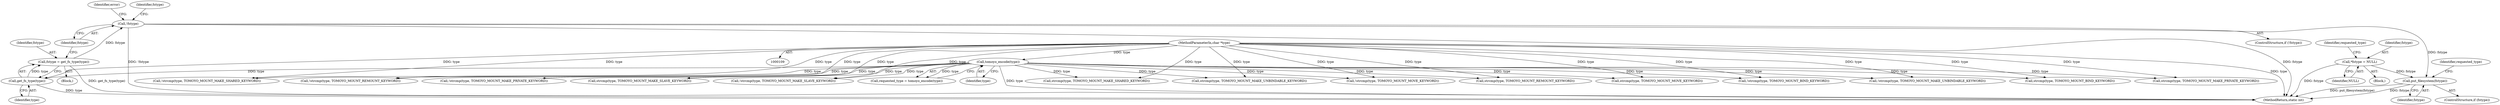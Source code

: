 digraph "0_linux_4e78c724d47e2342aa8fde61f6b8536f662f795f@API" {
"1000383" [label="(Call,put_filesystem(fstype))"];
"1000233" [label="(Call,!fstype)"];
"1000228" [label="(Call,fstype = get_fs_type(type))"];
"1000230" [label="(Call,get_fs_type(type))"];
"1000113" [label="(MethodParameterIn,char *type)"];
"1000147" [label="(Call,tomoyo_encode(type))"];
"1000118" [label="(Call,*fstype = NULL)"];
"1000120" [label="(Identifier,NULL)"];
"1000234" [label="(Identifier,fstype)"];
"1000227" [label="(Block,)"];
"1000389" [label="(MethodReturn,static int)"];
"1000214" [label="(Call,strcmp(type, TOMOYO_MOUNT_BIND_KEYWORD))"];
"1000201" [label="(Call,!strcmp(type, TOMOYO_MOUNT_MAKE_SLAVE_KEYWORD))"];
"1000147" [label="(Call,tomoyo_encode(type))"];
"1000202" [label="(Call,strcmp(type, TOMOYO_MOUNT_MAKE_SLAVE_KEYWORD))"];
"1000213" [label="(Call,!strcmp(type, TOMOYO_MOUNT_BIND_KEYWORD))"];
"1000184" [label="(Call,strcmp(type, TOMOYO_MOUNT_REMOUNT_KEYWORD))"];
"1000197" [label="(Call,strcmp(type, TOMOYO_MOUNT_MAKE_PRIVATE_KEYWORD))"];
"1000383" [label="(Call,put_filesystem(fstype))"];
"1000233" [label="(Call,!fstype)"];
"1000229" [label="(Identifier,fstype)"];
"1000232" [label="(ControlStructure,if (!fstype))"];
"1000118" [label="(Call,*fstype = NULL)"];
"1000192" [label="(Call,strcmp(type, TOMOYO_MOUNT_MAKE_UNBINDABLE_KEYWORD))"];
"1000231" [label="(Identifier,type)"];
"1000119" [label="(Identifier,fstype)"];
"1000218" [label="(Call,strcmp(type, TOMOYO_MOUNT_MOVE_KEYWORD))"];
"1000228" [label="(Call,fstype = get_fs_type(type))"];
"1000115" [label="(Block,)"];
"1000191" [label="(Call,!strcmp(type, TOMOYO_MOUNT_MAKE_UNBINDABLE_KEYWORD))"];
"1000384" [label="(Identifier,fstype)"];
"1000148" [label="(Identifier,type)"];
"1000123" [label="(Identifier,requested_type)"];
"1000183" [label="(Call,!strcmp(type, TOMOYO_MOUNT_REMOUNT_KEYWORD))"];
"1000113" [label="(MethodParameterIn,char *type)"];
"1000237" [label="(Identifier,error)"];
"1000381" [label="(ControlStructure,if (fstype))"];
"1000386" [label="(Identifier,requested_type)"];
"1000230" [label="(Call,get_fs_type(type))"];
"1000206" [label="(Call,strcmp(type, TOMOYO_MOUNT_MAKE_SHARED_KEYWORD))"];
"1000145" [label="(Call,requested_type = tomoyo_encode(type))"];
"1000244" [label="(Identifier,fstype)"];
"1000205" [label="(Call,!strcmp(type, TOMOYO_MOUNT_MAKE_SHARED_KEYWORD))"];
"1000196" [label="(Call,!strcmp(type, TOMOYO_MOUNT_MAKE_PRIVATE_KEYWORD))"];
"1000217" [label="(Call,!strcmp(type, TOMOYO_MOUNT_MOVE_KEYWORD))"];
"1000383" -> "1000381"  [label="AST: "];
"1000383" -> "1000384"  [label="CFG: "];
"1000384" -> "1000383"  [label="AST: "];
"1000386" -> "1000383"  [label="CFG: "];
"1000383" -> "1000389"  [label="DDG: put_filesystem(fstype)"];
"1000383" -> "1000389"  [label="DDG: fstype"];
"1000233" -> "1000383"  [label="DDG: fstype"];
"1000118" -> "1000383"  [label="DDG: fstype"];
"1000233" -> "1000232"  [label="AST: "];
"1000233" -> "1000234"  [label="CFG: "];
"1000234" -> "1000233"  [label="AST: "];
"1000237" -> "1000233"  [label="CFG: "];
"1000244" -> "1000233"  [label="CFG: "];
"1000233" -> "1000389"  [label="DDG: !fstype"];
"1000233" -> "1000389"  [label="DDG: fstype"];
"1000228" -> "1000233"  [label="DDG: fstype"];
"1000228" -> "1000227"  [label="AST: "];
"1000228" -> "1000230"  [label="CFG: "];
"1000229" -> "1000228"  [label="AST: "];
"1000230" -> "1000228"  [label="AST: "];
"1000234" -> "1000228"  [label="CFG: "];
"1000228" -> "1000389"  [label="DDG: get_fs_type(type)"];
"1000230" -> "1000228"  [label="DDG: type"];
"1000230" -> "1000231"  [label="CFG: "];
"1000231" -> "1000230"  [label="AST: "];
"1000230" -> "1000389"  [label="DDG: type"];
"1000113" -> "1000230"  [label="DDG: type"];
"1000147" -> "1000230"  [label="DDG: type"];
"1000113" -> "1000109"  [label="AST: "];
"1000113" -> "1000389"  [label="DDG: type"];
"1000113" -> "1000147"  [label="DDG: type"];
"1000113" -> "1000183"  [label="DDG: type"];
"1000113" -> "1000184"  [label="DDG: type"];
"1000113" -> "1000191"  [label="DDG: type"];
"1000113" -> "1000192"  [label="DDG: type"];
"1000113" -> "1000196"  [label="DDG: type"];
"1000113" -> "1000197"  [label="DDG: type"];
"1000113" -> "1000201"  [label="DDG: type"];
"1000113" -> "1000202"  [label="DDG: type"];
"1000113" -> "1000205"  [label="DDG: type"];
"1000113" -> "1000206"  [label="DDG: type"];
"1000113" -> "1000213"  [label="DDG: type"];
"1000113" -> "1000214"  [label="DDG: type"];
"1000113" -> "1000217"  [label="DDG: type"];
"1000113" -> "1000218"  [label="DDG: type"];
"1000147" -> "1000145"  [label="AST: "];
"1000147" -> "1000148"  [label="CFG: "];
"1000148" -> "1000147"  [label="AST: "];
"1000145" -> "1000147"  [label="CFG: "];
"1000147" -> "1000389"  [label="DDG: type"];
"1000147" -> "1000145"  [label="DDG: type"];
"1000147" -> "1000183"  [label="DDG: type"];
"1000147" -> "1000184"  [label="DDG: type"];
"1000147" -> "1000191"  [label="DDG: type"];
"1000147" -> "1000192"  [label="DDG: type"];
"1000147" -> "1000196"  [label="DDG: type"];
"1000147" -> "1000197"  [label="DDG: type"];
"1000147" -> "1000201"  [label="DDG: type"];
"1000147" -> "1000202"  [label="DDG: type"];
"1000147" -> "1000205"  [label="DDG: type"];
"1000147" -> "1000206"  [label="DDG: type"];
"1000147" -> "1000213"  [label="DDG: type"];
"1000147" -> "1000214"  [label="DDG: type"];
"1000147" -> "1000217"  [label="DDG: type"];
"1000147" -> "1000218"  [label="DDG: type"];
"1000118" -> "1000115"  [label="AST: "];
"1000118" -> "1000120"  [label="CFG: "];
"1000119" -> "1000118"  [label="AST: "];
"1000120" -> "1000118"  [label="AST: "];
"1000123" -> "1000118"  [label="CFG: "];
"1000118" -> "1000389"  [label="DDG: fstype"];
}
